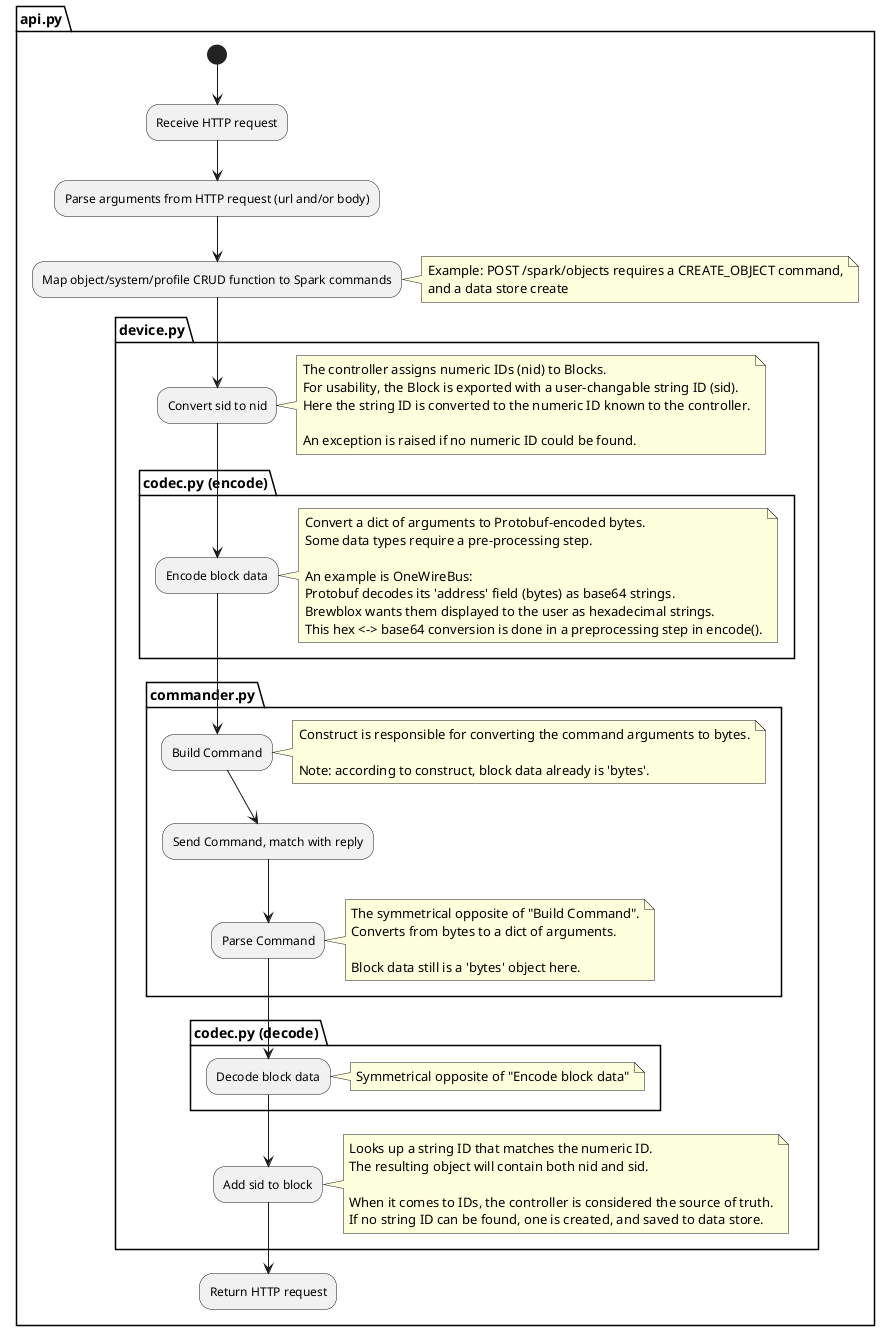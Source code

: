 @startuml Command Transformation

partition "api.py" {
    (*) --> "Receive HTTP request"
    --> "Parse arguments from HTTP request (url and/or body)"

    --> "Map object/system/profile CRUD function to Spark commands"
    note right
        Example: POST /spark/objects requires a CREATE_OBJECT command,
        and a data store create
    end note


    partition "device.py" {
        --> "Convert sid to nid"
        note right
            The controller assigns numeric IDs (nid) to Blocks.
            For usability, the Block is exported with a user-changable string ID (sid).
            Here the string ID is converted to the numeric ID known to the controller.

            An exception is raised if no numeric ID could be found.
        end note

        partition "codec.py (encode)" {
            --> "Encode block data"
            note right
                Convert a dict of arguments to Protobuf-encoded bytes.
                Some data types require a pre-processing step.

                An example is OneWireBus:
                Protobuf decodes its 'address' field (bytes) as base64 strings.
                Brewblox wants them displayed to the user as hexadecimal strings.
                This hex <-> base64 conversion is done in a preprocessing step in encode().
            end note
        }

        partition "commander.py" {
            --> "Build Command"
            note right
                Construct is responsible for converting the command arguments to bytes.

                Note: according to construct, block data already is 'bytes'.
            end note

            --> "Send Command, match with reply"

            --> "Parse Command"
            note right
                The symmetrical opposite of "Build Command".
                Converts from bytes to a dict of arguments.

                Block data still is a 'bytes' object here.
            end note
        }

        partition "codec.py (decode)" {
            --> "Decode block data"
            note right
                Symmetrical opposite of "Encode block data"
            end note
        }

        --> "Add sid to block"
        note right
            Looks up a string ID that matches the numeric ID.
            The resulting object will contain both nid and sid.

            When it comes to IDs, the controller is considered the source of truth.
            If no string ID can be found, one is created, and saved to data store.
        end note
    }

    --> "Return HTTP request"

}

@enduml